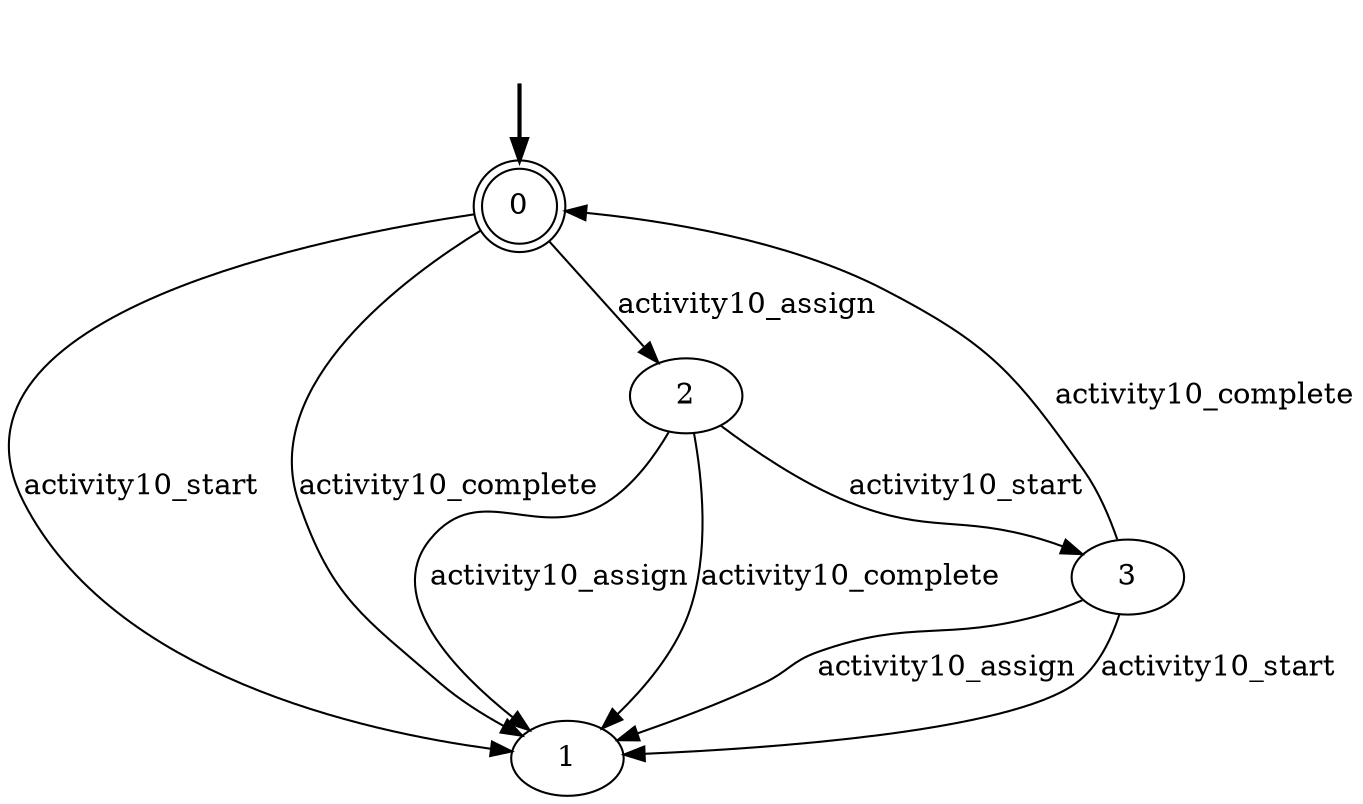 digraph {
	fake0 [style=invisible]
	0 [root=true] [shape=doublecircle]
	1
	2
	3
	fake0 -> 0 [style=bold]
	2 -> 1 [label=activity10_assign]
	2 -> 3 [label=activity10_start]
	2 -> 1 [label=activity10_complete]
	3 -> 1 [label=activity10_assign]
	3 -> 1 [label=activity10_start]
	3 -> 0 [label=activity10_complete]
	0 -> 2 [label=activity10_assign]
	0 -> 1 [label=activity10_start]
	0 -> 1 [label=activity10_complete]
}